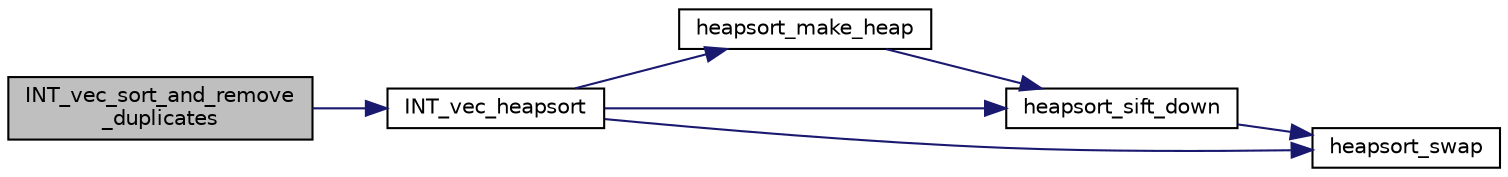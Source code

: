 digraph "INT_vec_sort_and_remove_duplicates"
{
  edge [fontname="Helvetica",fontsize="10",labelfontname="Helvetica",labelfontsize="10"];
  node [fontname="Helvetica",fontsize="10",shape=record];
  rankdir="LR";
  Node7084 [label="INT_vec_sort_and_remove\l_duplicates",height=0.2,width=0.4,color="black", fillcolor="grey75", style="filled", fontcolor="black"];
  Node7084 -> Node7085 [color="midnightblue",fontsize="10",style="solid",fontname="Helvetica"];
  Node7085 [label="INT_vec_heapsort",height=0.2,width=0.4,color="black", fillcolor="white", style="filled",URL="$d4/dd7/sorting_8_c.html#a3590ad9987f801fbfc94634300182f39"];
  Node7085 -> Node7086 [color="midnightblue",fontsize="10",style="solid",fontname="Helvetica"];
  Node7086 [label="heapsort_make_heap",height=0.2,width=0.4,color="black", fillcolor="white", style="filled",URL="$d4/dd7/sorting_8_c.html#a42f24453d7d77eeb1338ebd1a13cfdbb"];
  Node7086 -> Node7087 [color="midnightblue",fontsize="10",style="solid",fontname="Helvetica"];
  Node7087 [label="heapsort_sift_down",height=0.2,width=0.4,color="black", fillcolor="white", style="filled",URL="$d4/dd7/sorting_8_c.html#a65cbb1a6a3f01f511673705437ddc18b"];
  Node7087 -> Node7088 [color="midnightblue",fontsize="10",style="solid",fontname="Helvetica"];
  Node7088 [label="heapsort_swap",height=0.2,width=0.4,color="black", fillcolor="white", style="filled",URL="$d4/dd7/sorting_8_c.html#a8f048362e6065297b19b6975bcbbfcc6"];
  Node7085 -> Node7088 [color="midnightblue",fontsize="10",style="solid",fontname="Helvetica"];
  Node7085 -> Node7087 [color="midnightblue",fontsize="10",style="solid",fontname="Helvetica"];
}
